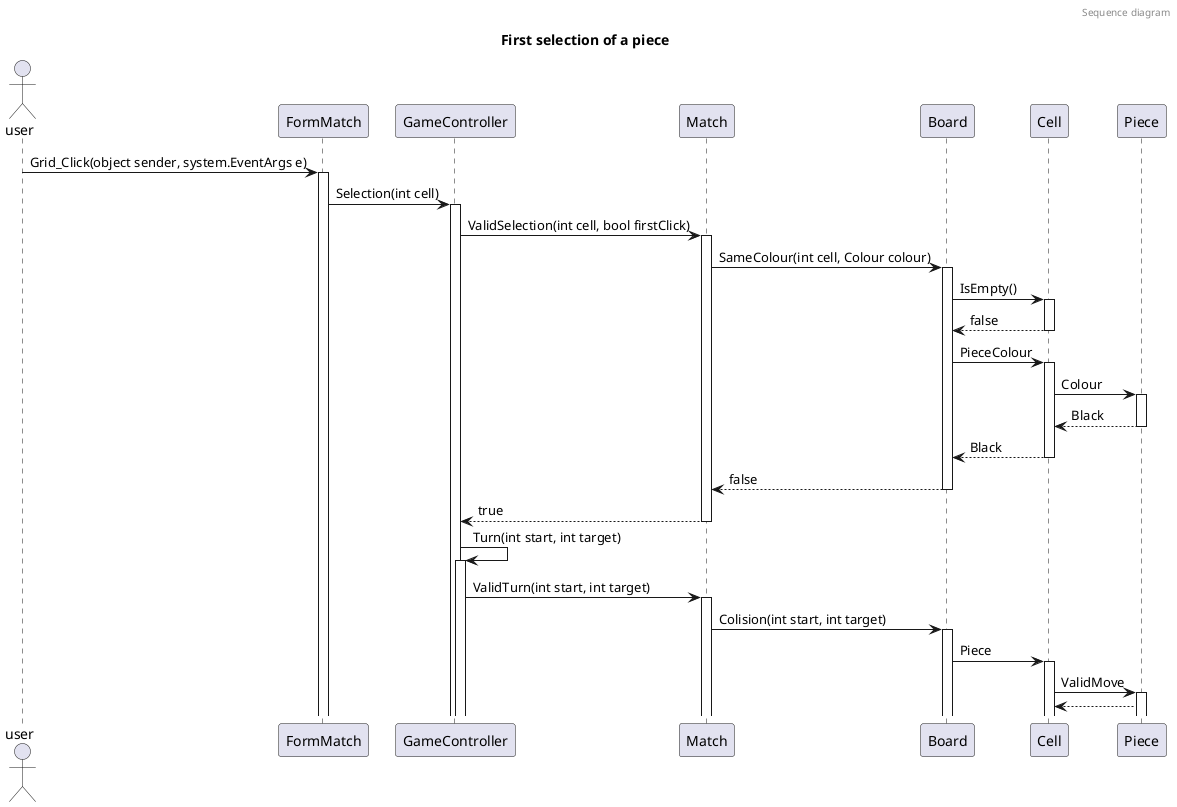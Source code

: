 @startuml first_sequence

header Sequence diagram

title Second selection of a piece 

actor user

header Sequence diagram

title First selection of a piece 

actor user

user -> FormMatch ++ : Grid_Click(object sender, system.EventArgs e)
FormMatch -> GameController ++ : Selection(int cell)

GameController -> Match ++: ValidSelection(int cell, bool firstClick)


Match -> Board ++: SameColour(int cell, Colour colour)
Board -> Cell ++: IsEmpty()
return false

Board -> Cell ++: PieceColour
Cell -> Piece ++: Colour
return Black
return Black
return false
return true



GameController -> GameController ++: Turn(int start, int target)
GameController -> Match ++: ValidTurn(int start, int target)

Match -> Board ++: Colision(int start, int target)

Board -> Cell ++: Piece

Cell -> Piece ++: ValidMove
Cell <-- Piece: 

@enduml